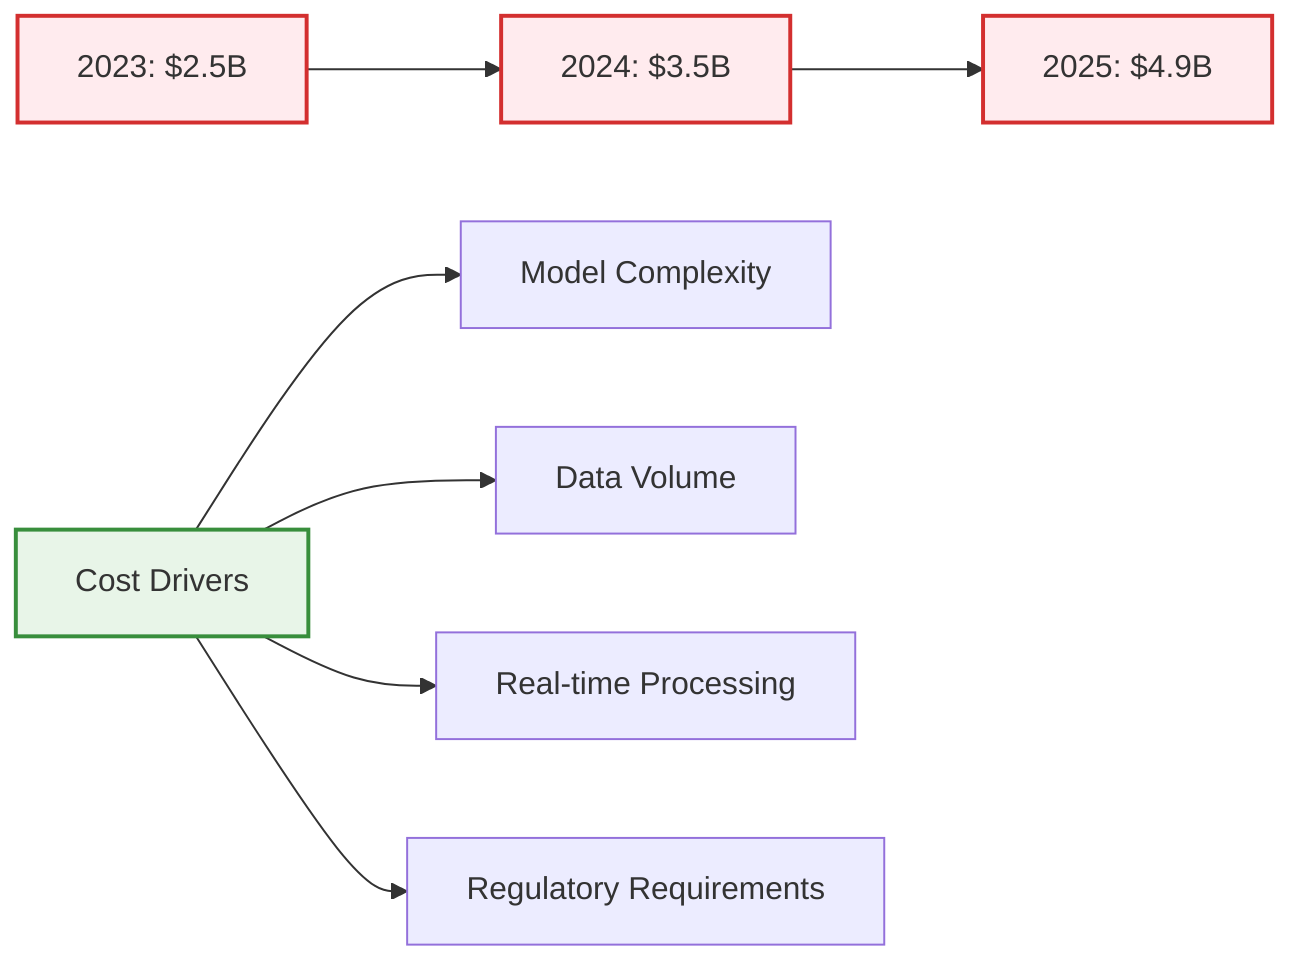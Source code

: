 graph LR
    classDef cost fill:#ffebee,stroke:#d32f2f,stroke-width:2px
    classDef trend fill:#e8f5e8,stroke:#388e3c,stroke-width:2px
    
    A[2023: $2.5B]:::cost --> B[2024: $3.5B]:::cost
    B --> C[2025: $4.9B]:::cost
    
    D[Cost Drivers]:::trend --> E[Model Complexity]
    D --> F[Data Volume]
    D --> G[Real-time Processing]
    D --> H[Regulatory Requirements]